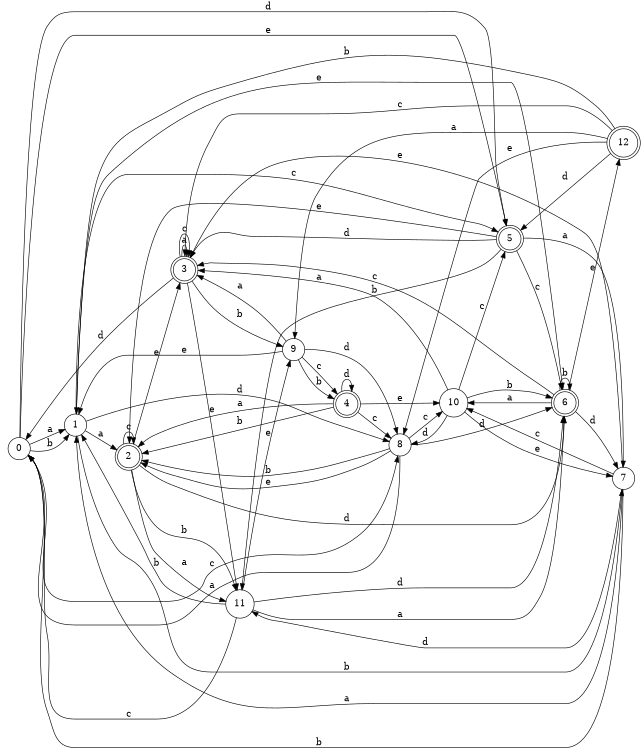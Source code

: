 digraph n11_1 {
__start0 [label="" shape="none"];

rankdir=LR;
size="8,5";

s0 [style="filled", color="black", fillcolor="white" shape="circle", label="0"];
s1 [style="filled", color="black", fillcolor="white" shape="circle", label="1"];
s2 [style="rounded,filled", color="black", fillcolor="white" shape="doublecircle", label="2"];
s3 [style="rounded,filled", color="black", fillcolor="white" shape="doublecircle", label="3"];
s4 [style="rounded,filled", color="black", fillcolor="white" shape="doublecircle", label="4"];
s5 [style="rounded,filled", color="black", fillcolor="white" shape="doublecircle", label="5"];
s6 [style="rounded,filled", color="black", fillcolor="white" shape="doublecircle", label="6"];
s7 [style="filled", color="black", fillcolor="white" shape="circle", label="7"];
s8 [style="filled", color="black", fillcolor="white" shape="circle", label="8"];
s9 [style="filled", color="black", fillcolor="white" shape="circle", label="9"];
s10 [style="filled", color="black", fillcolor="white" shape="circle", label="10"];
s11 [style="filled", color="black", fillcolor="white" shape="circle", label="11"];
s12 [style="rounded,filled", color="black", fillcolor="white" shape="doublecircle", label="12"];
s0 -> s1 [label="a"];
s0 -> s1 [label="b"];
s0 -> s8 [label="c"];
s0 -> s5 [label="d"];
s0 -> s5 [label="e"];
s1 -> s2 [label="a"];
s1 -> s7 [label="b"];
s1 -> s5 [label="c"];
s1 -> s8 [label="d"];
s1 -> s6 [label="e"];
s2 -> s11 [label="a"];
s2 -> s11 [label="b"];
s2 -> s2 [label="c"];
s2 -> s6 [label="d"];
s2 -> s3 [label="e"];
s3 -> s3 [label="a"];
s3 -> s9 [label="b"];
s3 -> s3 [label="c"];
s3 -> s0 [label="d"];
s3 -> s11 [label="e"];
s4 -> s2 [label="a"];
s4 -> s2 [label="b"];
s4 -> s8 [label="c"];
s4 -> s4 [label="d"];
s4 -> s10 [label="e"];
s5 -> s7 [label="a"];
s5 -> s11 [label="b"];
s5 -> s6 [label="c"];
s5 -> s3 [label="d"];
s5 -> s2 [label="e"];
s6 -> s10 [label="a"];
s6 -> s6 [label="b"];
s6 -> s3 [label="c"];
s6 -> s7 [label="d"];
s6 -> s12 [label="e"];
s7 -> s1 [label="a"];
s7 -> s0 [label="b"];
s7 -> s10 [label="c"];
s7 -> s11 [label="d"];
s7 -> s3 [label="e"];
s8 -> s0 [label="a"];
s8 -> s2 [label="b"];
s8 -> s10 [label="c"];
s8 -> s6 [label="d"];
s8 -> s2 [label="e"];
s9 -> s3 [label="a"];
s9 -> s4 [label="b"];
s9 -> s4 [label="c"];
s9 -> s8 [label="d"];
s9 -> s1 [label="e"];
s10 -> s3 [label="a"];
s10 -> s6 [label="b"];
s10 -> s5 [label="c"];
s10 -> s8 [label="d"];
s10 -> s7 [label="e"];
s11 -> s6 [label="a"];
s11 -> s1 [label="b"];
s11 -> s0 [label="c"];
s11 -> s6 [label="d"];
s11 -> s9 [label="e"];
s12 -> s9 [label="a"];
s12 -> s1 [label="b"];
s12 -> s3 [label="c"];
s12 -> s5 [label="d"];
s12 -> s8 [label="e"];

}